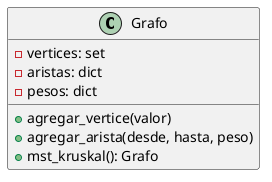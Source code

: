 @startuml
class Grafo {
    - vertices: set
    - aristas: dict
    - pesos: dict
    + agregar_vertice(valor)
    + agregar_arista(desde, hasta, peso)
    + mst_kruskal(): Grafo
}
@enduml